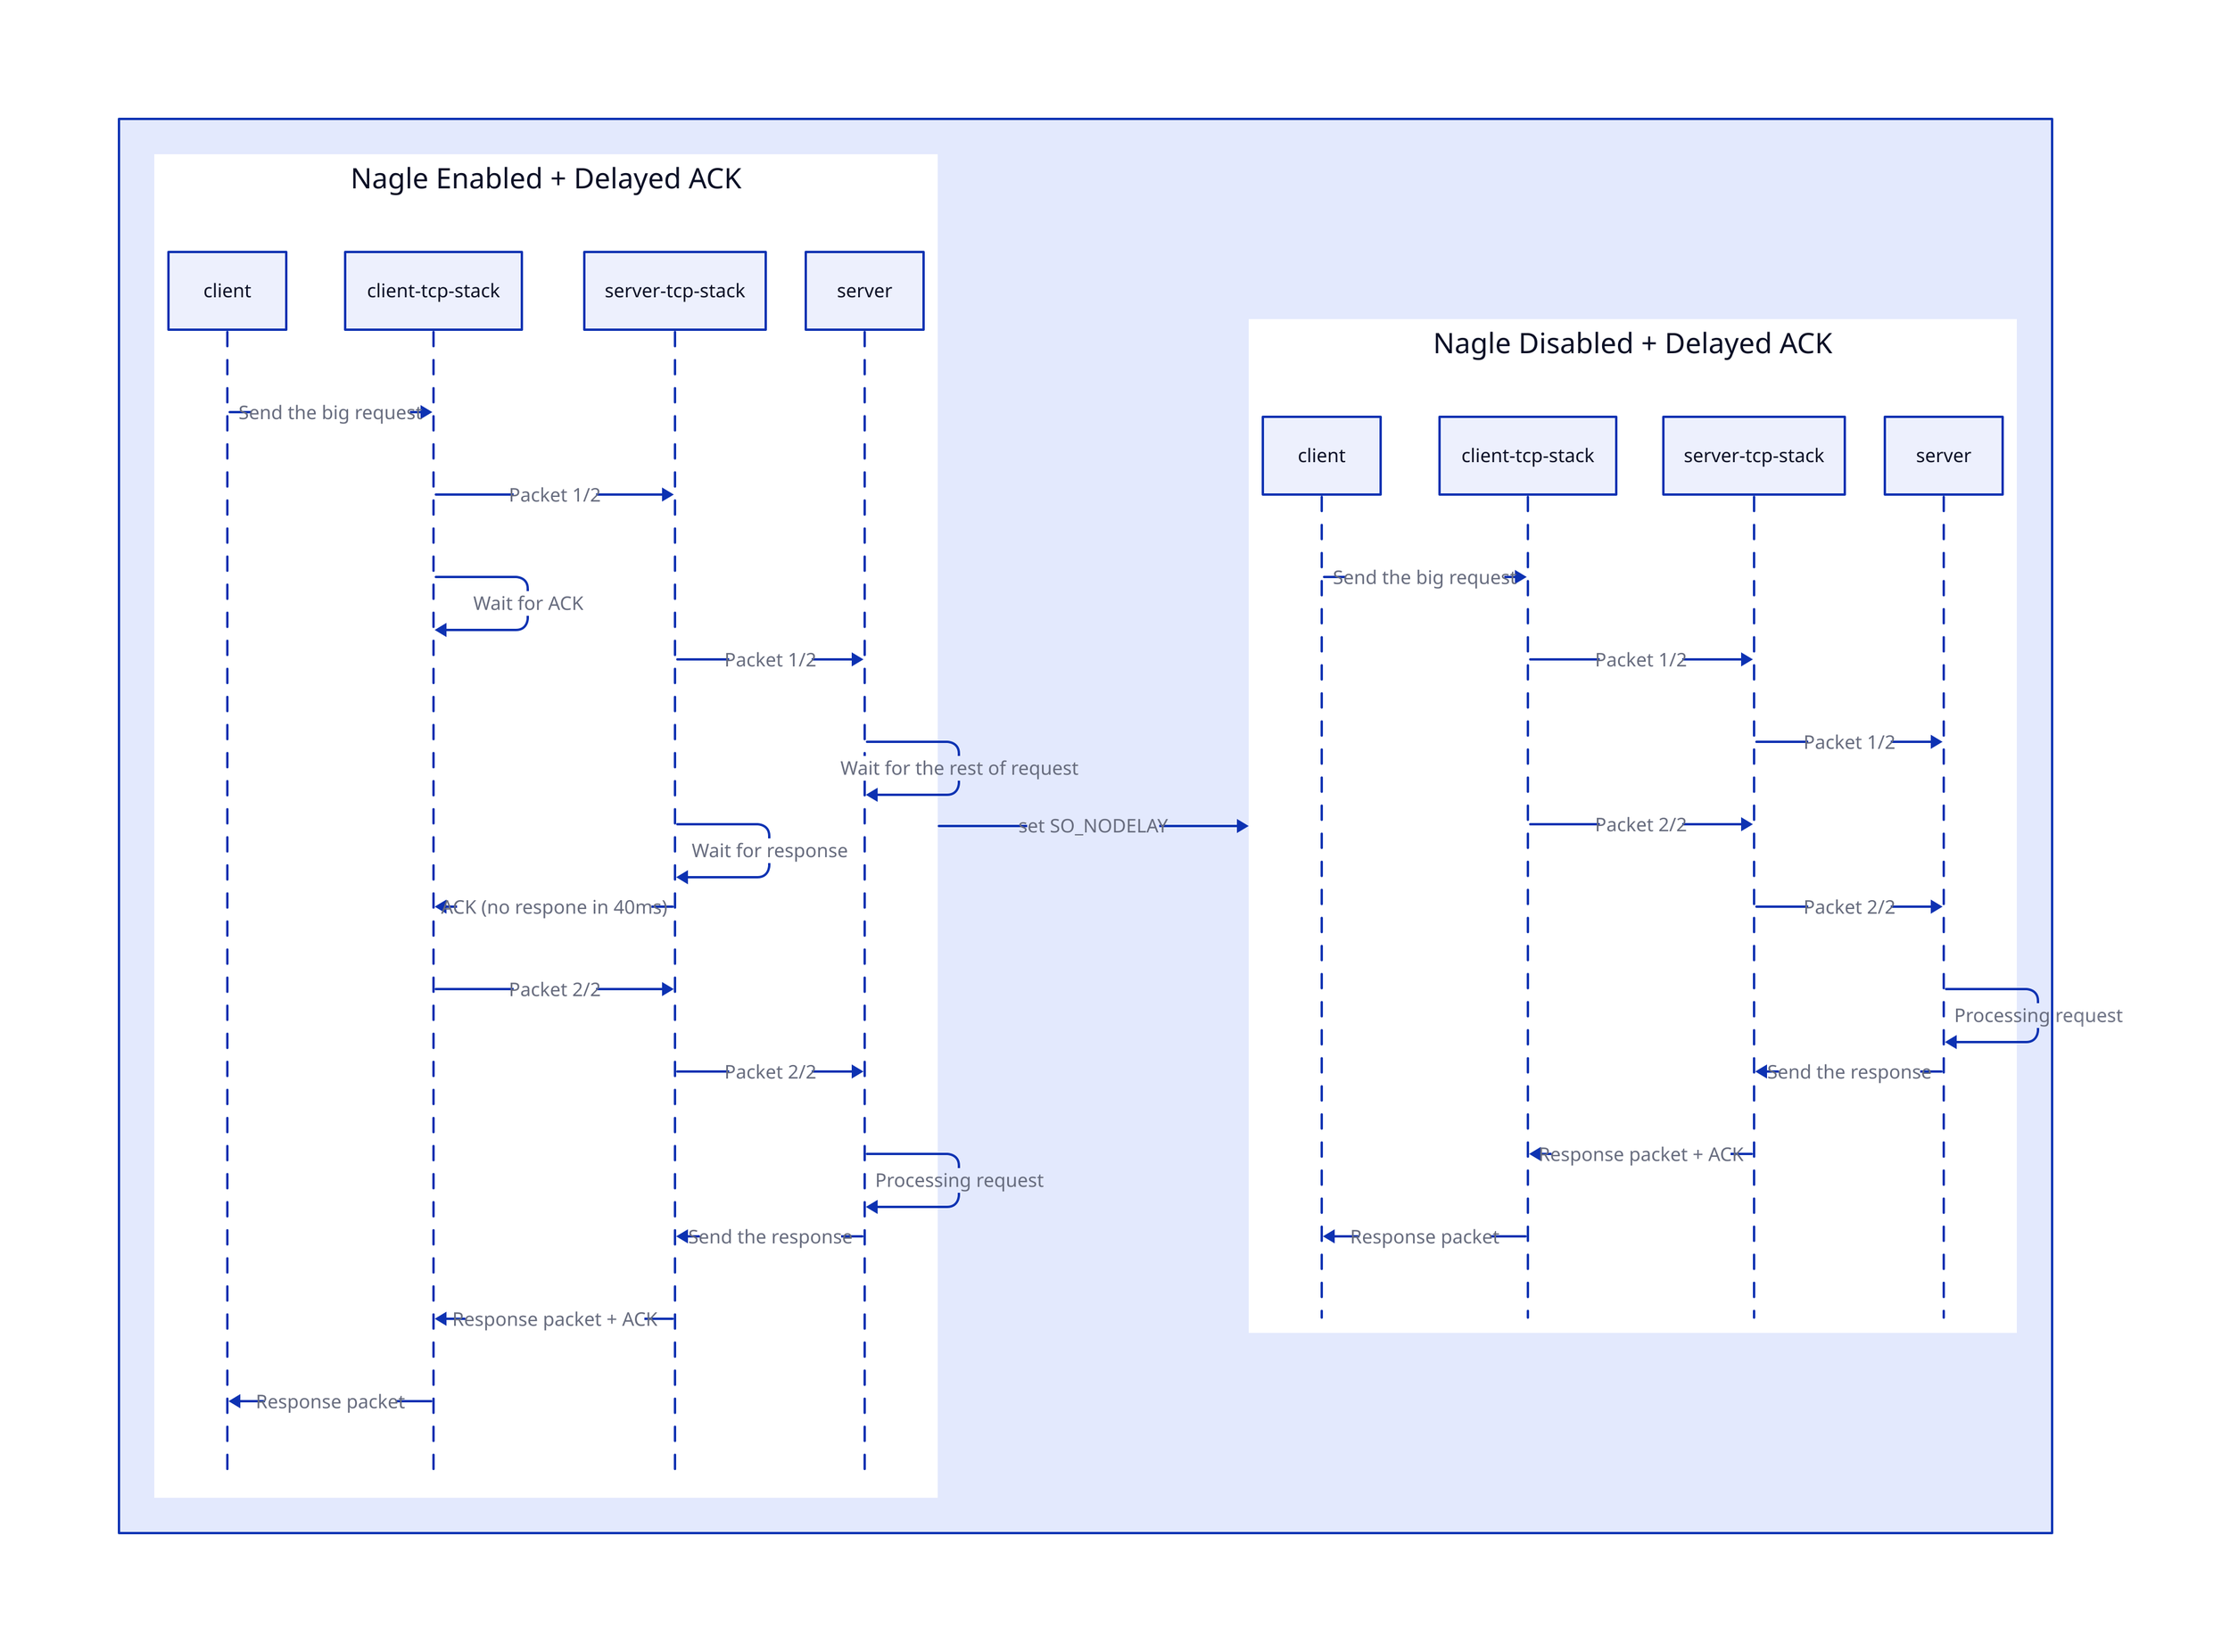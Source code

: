 style: {
  fill: transparent
}

direction: right

out: "" {
  delay: Nagle Enabled + Delayed ACK {
    shape: sequence_diagram
    client -> client-tcp-stack: Send the big request
    client-tcp-stack -> server-tcp-stack: Packet 1/2
    client-tcp-stack -> client-tcp-stack: Wait for ACK
    server-tcp-stack -> server: Packet 1/2
    server -> server: Wait for the rest of request
    server-tcp-stack -> server-tcp-stack: Wait for response
    server-tcp-stack -> client-tcp-stack: ACK (no respone in 40ms)
    client-tcp-stack -> server-tcp-stack: Packet 2/2
    server-tcp-stack -> server: Packet 2/2
    server -> server: Processing request
    server -> server-tcp-stack: Send the response
    server-tcp-stack -> client-tcp-stack: Response packet + ACK
    client-tcp-stack -> client: Response packet
  }

  no_delay: Nagle Disabled + Delayed ACK {
    shape: sequence_diagram
    client -> client-tcp-stack: Send the big request
    client-tcp-stack -> server-tcp-stack: Packet 1/2
    server-tcp-stack -> server: Packet 1/2
    client-tcp-stack -> server-tcp-stack: Packet 2/2
    server-tcp-stack -> server: Packet 2/2
    server -> server: Processing request
    server -> server-tcp-stack: Send the response
    server-tcp-stack -> client-tcp-stack: Response packet + ACK
    client-tcp-stack -> client: Response packet
  }

  delay -> no_delay: set SO_NODELAY
}
